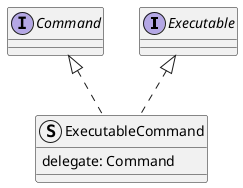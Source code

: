 @startuml "executable_command"

interface "Executable" as exec
struct "ExecutableCommand" as execCmd{
    {field} delegate: Command
}
interface "Command" as cmd

execCmd .u.|> exec
execCmd .u.|> cmd

@enduml